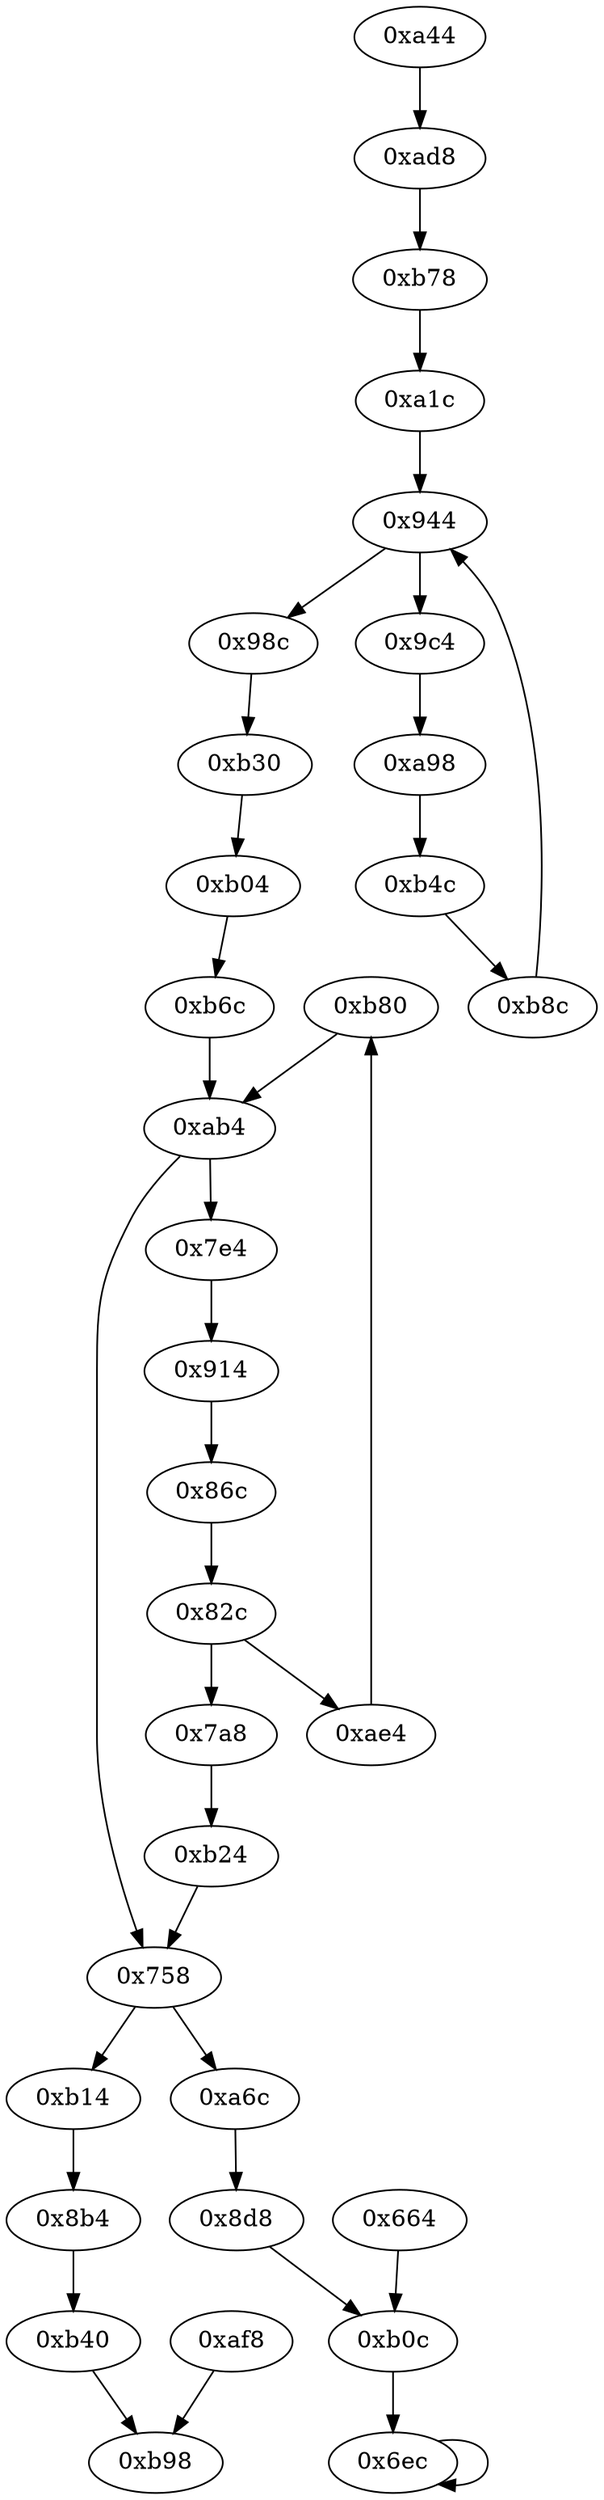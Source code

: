 digraph "" {
	"0xb80"	 [opcode="[u'ldr', u'ldr', u'b']"];
	"0xab4"	 [opcode="[u'str', u'mov', u'ldr', u'ldr', u'ldr', u'cmp', u'ldr', u'mov', u'b']"];
	"0xb80" -> "0xab4";
	"0xa98"	 [opcode="[u'ldrb', u'str', u'ldr', u'sub', u'str', u'ldr', u'b']"];
	"0xb4c"	 [opcode="[u'ldr', u'ldr', u'str', u'ldr', u'add', u'str', u'ldr', u'b']"];
	"0xa98" -> "0xb4c";
	"0xb24"	 [opcode="[u'ldr', u'mov', u'b']"];
	"0x758"	 [opcode="[u'ldr', u'ldr', u'cmp', u'mov', u'b']"];
	"0xb24" -> "0x758";
	"0xa1c"	 [opcode="[u'ldr', u'mov', u'b']"];
	"0x944"	 [opcode="[u'ldr', u'str', u'str', u'ldr', u'ldr', u'ldr', u'ldr', u'cmp', u'mov', u'b']"];
	"0xa1c" -> "0x944";
	"0x7e4"	 [opcode="[u'ldr', u'add', u'str', u'ldr', u'b']"];
	"0xab4" -> "0x7e4";
	"0xab4" -> "0x758";
	"0xb04"	 [opcode="[u'ldr', u'b']"];
	"0xb6c"	 [opcode="[u'ldr', u'mov', u'b']"];
	"0xb04" -> "0xb6c";
	"0xa44"	 [opcode="[u'str', u'ldr', u'b']"];
	"0xad8"	 [opcode="[u'ldr', u'ldr', u'b']"];
	"0xa44" -> "0xad8";
	"0x8d8"	 [opcode="[u'ldr', u'cmp', u'mov', u'mov', u'b']"];
	"0xb0c"	 [opcode="[u'ldr', u'b']"];
	"0x8d8" -> "0xb0c";
	"0x98c"	 [opcode="[u'ldr', u'ldr', u'ldr', u'ldrb', u'strb', u'ldr', u'b']"];
	"0x944" -> "0x98c";
	"0x9c4"	 [opcode="[u'ldr', u'ldr', u'ldr', u'ldrb', u'strb', u'ldr', u'b']"];
	"0x944" -> "0x9c4";
	"0x8b4"	 [opcode="[u'ldr', u'ldr', u'b']"];
	"0xb40"	 [opcode="[u'ldr', u'mov', u'b']"];
	"0x8b4" -> "0xb40";
	"0xb8c"	 [opcode="[u'ldr', u'ldr', u'b']"];
	"0xb8c" -> "0x944";
	"0xb98"	 [opcode="[u'ldr', u'ldr', u'ldr', u'ldr', u'sub', u'mov', u'sub', u'pop']"];
	"0xb40" -> "0xb98";
	"0x82c"	 [opcode="[u'ldrb', u'ldr', u'ldr', u'cmp', u'mov', u'b']"];
	"0xae4"	 [opcode="[u'ldr', u'add', u'str', u'ldr', u'b']"];
	"0x82c" -> "0xae4";
	"0x7a8"	 [opcode="[u'ldr', u'b']"];
	"0x82c" -> "0x7a8";
	"0x914"	 [opcode="[u'ldr', u'ldr', u'str', u'ldr', u'b']"];
	"0x7e4" -> "0x914";
	"0xb14"	 [opcode="[u'ldr', u'bl', u'ldr', u'b']"];
	"0x758" -> "0xb14";
	"0xa6c"	 [opcode="[u'ldr', u'bl', u'ldr', u'b']"];
	"0x758" -> "0xa6c";
	"0xae4" -> "0xb80";
	"0xb30"	 [opcode="[u'ldrb', u'str', u'ldr', u'b']"];
	"0xb30" -> "0xb04";
	"0x86c"	 [opcode="[u'ldr', u'ldr', u'cmp', u'mov', u'mov', u'strb', u'ldr', u'b']"];
	"0x86c" -> "0x82c";
	"0xb4c" -> "0xb8c";
	"0x6ec"	 [opcode="[u'ldr', u'cmp', u'mov', u'mov']"];
	"0x6ec" -> "0x6ec";
	"0xb14" -> "0x8b4";
	"0xb6c" -> "0xab4";
	"0xa6c" -> "0x8d8";
	"0x7a8" -> "0xb24";
	"0xb78"	 [opcode="[u'ldr', u'b']"];
	"0xb78" -> "0xa1c";
	"0x98c" -> "0xb30";
	"0xb0c" -> "0x6ec";
	"0x664"	 [opcode="[u'push', u'add', u'sub', u'str', u'ldr', u'cmp', u'sub', u'ldr', u'ldr', u'str', u'ldr', u'ldr', u'mov', u'sub', u'sub', u'str', \
u'str', u'ldr', u'ldr', u'str', u'ldr', u'str', u'ldr', u'str', u'ldr', u'str', u'ldr', u'ldr', u'add', u'str', u'ldr', u'add', \
u'str', u'b']"];
	"0x664" -> "0xb0c";
	"0x9c4" -> "0xa98";
	"0x914" -> "0x86c";
	"0xad8" -> "0xb78";
	"0xaf8"	 [opcode="[u'ldr', u'mov', u'b']"];
	"0xaf8" -> "0xb98";
}
